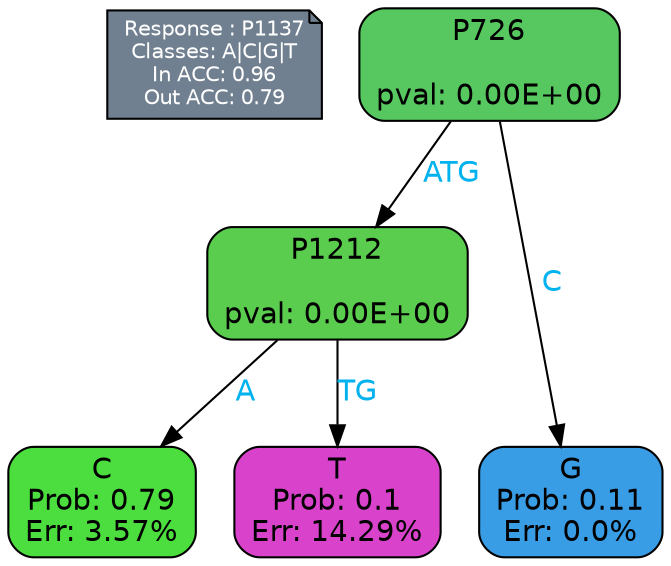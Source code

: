 digraph Tree {
node [shape=box, style="filled, rounded", color="black", fontname=helvetica] ;
graph [ranksep=equally, splines=polylines, bgcolor=transparent, dpi=600] ;
edge [fontname=helvetica] ;
LEGEND [label="Response : P1137
Classes: A|C|G|T
In ACC: 0.96
Out ACC: 0.79
",shape=note,align=left,style=filled,fillcolor="slategray",fontcolor="white",fontsize=10];1 [label="P726

pval: 0.00E+00", fillcolor="#57c85f"] ;
2 [label="P1212

pval: 0.00E+00", fillcolor="#5bcd4e"] ;
3 [label="C
Prob: 0.79
Err: 3.57%", fillcolor="#4cde3f"] ;
4 [label="T
Prob: 0.1
Err: 14.29%", fillcolor="#d943cc"] ;
5 [label="G
Prob: 0.11
Err: 0.0%", fillcolor="#399de5"] ;
1 -> 2 [label="ATG",fontcolor=deepskyblue2] ;
1 -> 5 [label="C",fontcolor=deepskyblue2] ;
2 -> 3 [label="A",fontcolor=deepskyblue2] ;
2 -> 4 [label="TG",fontcolor=deepskyblue2] ;
{rank = same; 3;4;5;}{rank = same; LEGEND;1;}}